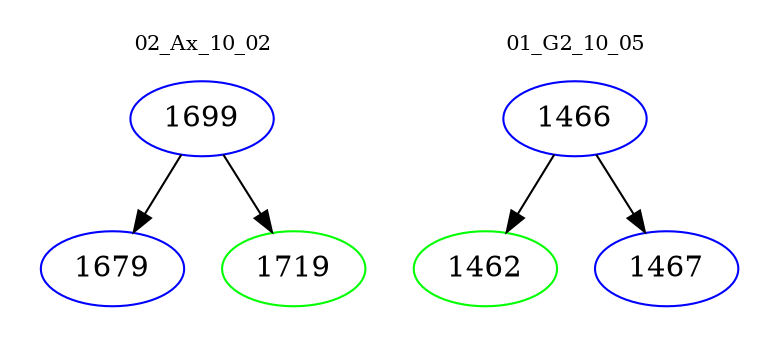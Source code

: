 digraph{
subgraph cluster_0 {
color = white
label = "02_Ax_10_02";
fontsize=10;
T0_1699 [label="1699", color="blue"]
T0_1699 -> T0_1679 [color="black"]
T0_1679 [label="1679", color="blue"]
T0_1699 -> T0_1719 [color="black"]
T0_1719 [label="1719", color="green"]
}
subgraph cluster_1 {
color = white
label = "01_G2_10_05";
fontsize=10;
T1_1466 [label="1466", color="blue"]
T1_1466 -> T1_1462 [color="black"]
T1_1462 [label="1462", color="green"]
T1_1466 -> T1_1467 [color="black"]
T1_1467 [label="1467", color="blue"]
}
}
